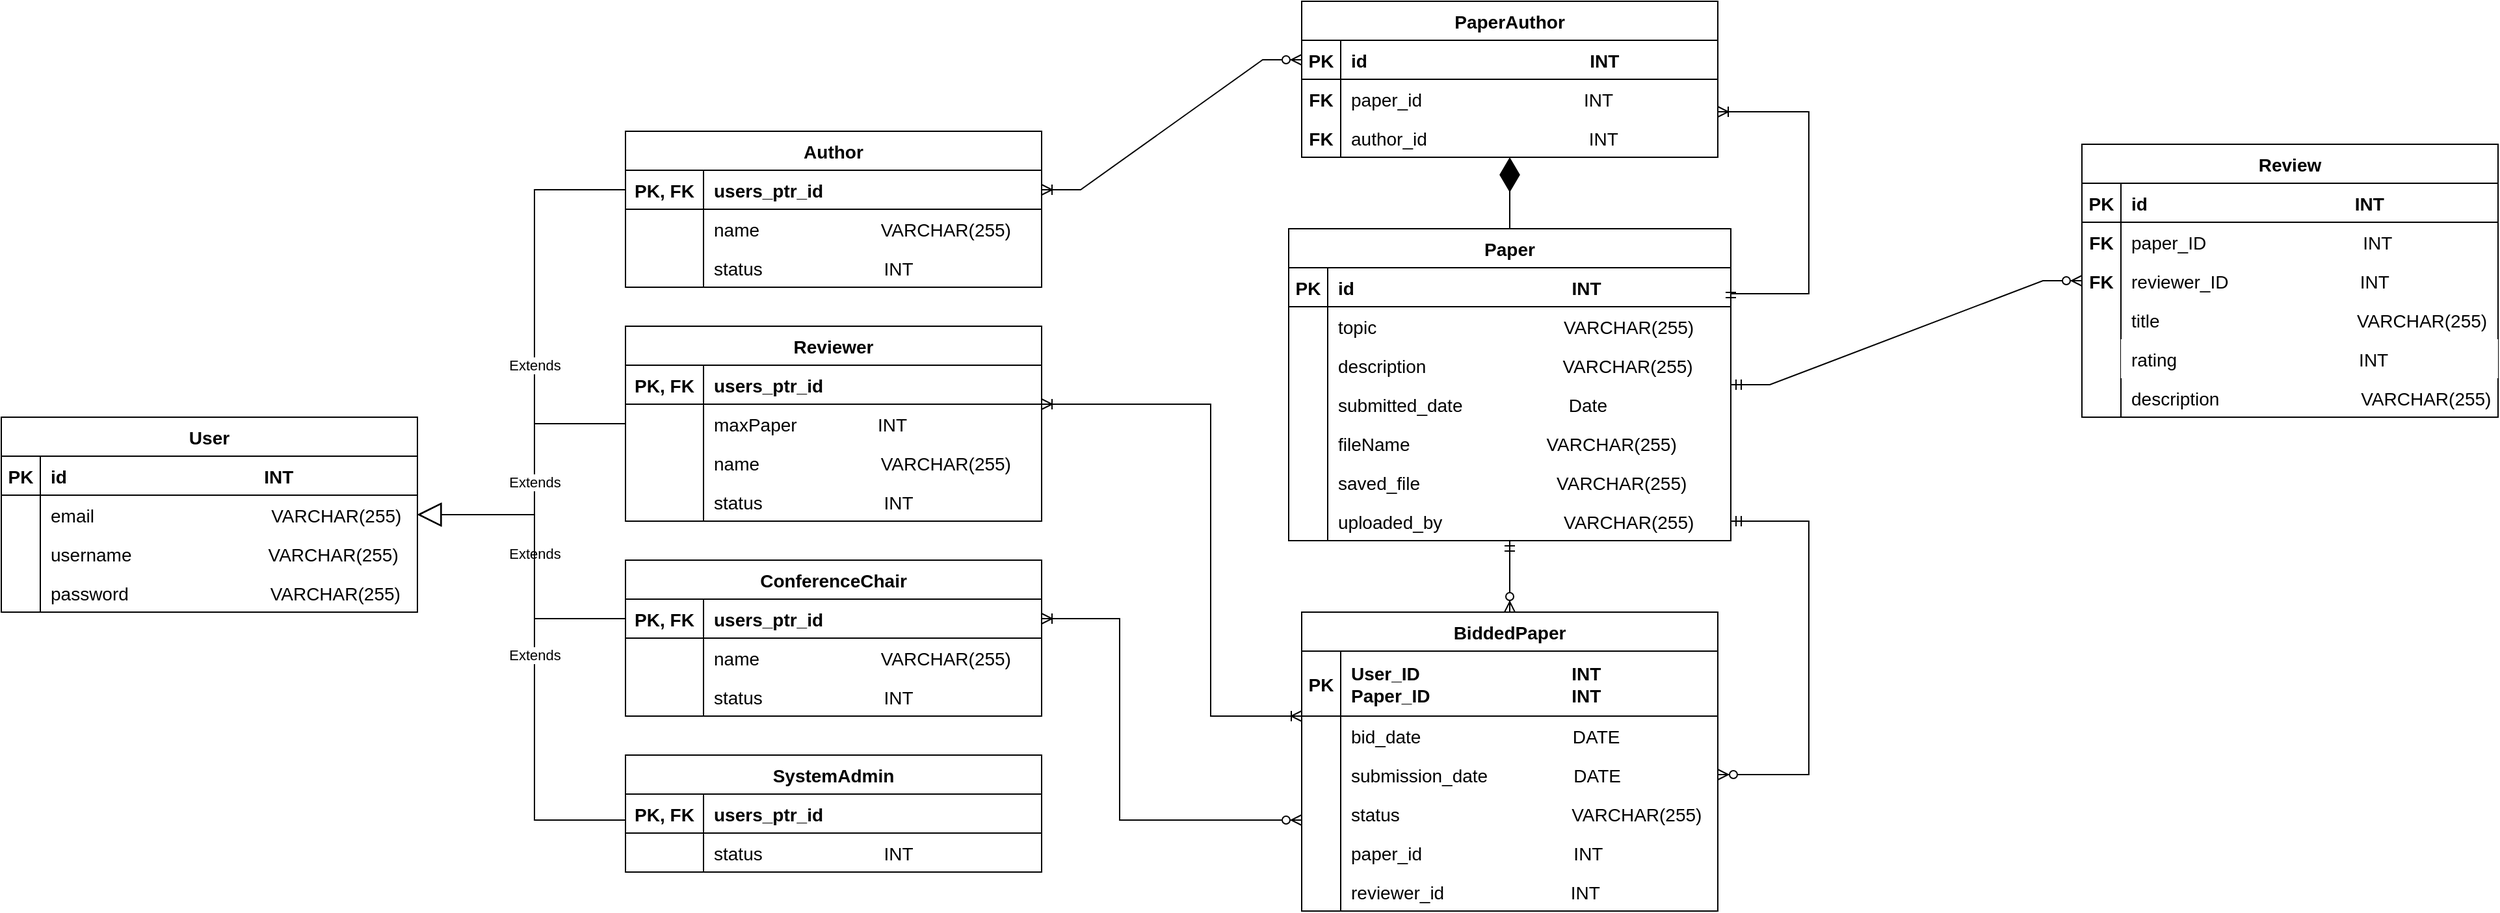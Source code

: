 <mxfile version="20.5.3" type="google"><diagram name="Page-1" id="2ca16b54-16f6-2749-3443-fa8db7711227"><mxGraphModel grid="1" page="1" gridSize="10" guides="1" tooltips="1" connect="1" arrows="1" fold="1" pageScale="1" pageWidth="1100" pageHeight="850" background="none" math="0" shadow="0"><root><mxCell id="0"/><mxCell id="1" parent="0"/><mxCell id="TB8N7OXa0sPp735YY3De-86" value="User" style="shape=table;startSize=30;container=1;collapsible=1;childLayout=tableLayout;fixedRows=1;rowLines=0;fontStyle=1;align=center;resizeLast=1;fontSize=14;" vertex="1" parent="1"><mxGeometry x="30" y="430" width="320" height="150" as="geometry"/></mxCell><mxCell id="TB8N7OXa0sPp735YY3De-87" value="" style="shape=tableRow;horizontal=0;startSize=0;swimlaneHead=0;swimlaneBody=0;fillColor=none;collapsible=0;dropTarget=0;points=[[0,0.5],[1,0.5]];portConstraint=eastwest;top=0;left=0;right=0;bottom=1;fontSize=14;" vertex="1" parent="TB8N7OXa0sPp735YY3De-86"><mxGeometry y="30" width="320" height="30" as="geometry"/></mxCell><mxCell id="TB8N7OXa0sPp735YY3De-88" value="PK" style="shape=partialRectangle;connectable=0;fillColor=none;top=0;left=0;bottom=0;right=0;fontStyle=1;overflow=hidden;fontSize=14;" vertex="1" parent="TB8N7OXa0sPp735YY3De-87"><mxGeometry width="30.0" height="30" as="geometry"><mxRectangle width="30.0" height="30" as="alternateBounds"/></mxGeometry></mxCell><mxCell id="TB8N7OXa0sPp735YY3De-89" value="id                                       INT" style="shape=partialRectangle;connectable=0;fillColor=none;top=0;left=0;bottom=0;right=0;align=left;spacingLeft=6;fontStyle=1;overflow=hidden;fontSize=14;" vertex="1" parent="TB8N7OXa0sPp735YY3De-87"><mxGeometry x="30.0" width="290.0" height="30" as="geometry"><mxRectangle width="290.0" height="30" as="alternateBounds"/></mxGeometry></mxCell><mxCell id="TB8N7OXa0sPp735YY3De-90" value="" style="shape=tableRow;horizontal=0;startSize=0;swimlaneHead=0;swimlaneBody=0;fillColor=none;collapsible=0;dropTarget=0;points=[[0,0.5],[1,0.5]];portConstraint=eastwest;top=0;left=0;right=0;bottom=0;fontSize=14;" vertex="1" parent="TB8N7OXa0sPp735YY3De-86"><mxGeometry y="60" width="320" height="30" as="geometry"/></mxCell><mxCell id="TB8N7OXa0sPp735YY3De-91" value="" style="shape=partialRectangle;connectable=0;fillColor=none;top=0;left=0;bottom=0;right=0;editable=1;overflow=hidden;fontSize=14;" vertex="1" parent="TB8N7OXa0sPp735YY3De-90"><mxGeometry width="30.0" height="30" as="geometry"><mxRectangle width="30.0" height="30" as="alternateBounds"/></mxGeometry></mxCell><mxCell id="TB8N7OXa0sPp735YY3De-92" value="email                                   VARCHAR(255)" style="shape=partialRectangle;connectable=0;fillColor=none;top=0;left=0;bottom=0;right=0;align=left;spacingLeft=6;overflow=hidden;fontSize=14;" vertex="1" parent="TB8N7OXa0sPp735YY3De-90"><mxGeometry x="30.0" width="290.0" height="30" as="geometry"><mxRectangle width="290.0" height="30" as="alternateBounds"/></mxGeometry></mxCell><mxCell id="TB8N7OXa0sPp735YY3De-93" value="" style="shape=tableRow;horizontal=0;startSize=0;swimlaneHead=0;swimlaneBody=0;fillColor=none;collapsible=0;dropTarget=0;points=[[0,0.5],[1,0.5]];portConstraint=eastwest;top=0;left=0;right=0;bottom=0;fontSize=14;" vertex="1" parent="TB8N7OXa0sPp735YY3De-86"><mxGeometry y="90" width="320" height="30" as="geometry"/></mxCell><mxCell id="TB8N7OXa0sPp735YY3De-94" value="" style="shape=partialRectangle;connectable=0;fillColor=none;top=0;left=0;bottom=0;right=0;editable=1;overflow=hidden;fontSize=14;" vertex="1" parent="TB8N7OXa0sPp735YY3De-93"><mxGeometry width="30.0" height="30" as="geometry"><mxRectangle width="30.0" height="30" as="alternateBounds"/></mxGeometry></mxCell><mxCell id="TB8N7OXa0sPp735YY3De-95" value="username                           VARCHAR(255)" style="shape=partialRectangle;connectable=0;fillColor=none;top=0;left=0;bottom=0;right=0;align=left;spacingLeft=6;overflow=hidden;fontSize=14;" vertex="1" parent="TB8N7OXa0sPp735YY3De-93"><mxGeometry x="30.0" width="290.0" height="30" as="geometry"><mxRectangle width="290.0" height="30" as="alternateBounds"/></mxGeometry></mxCell><mxCell id="TB8N7OXa0sPp735YY3De-96" value="" style="shape=tableRow;horizontal=0;startSize=0;swimlaneHead=0;swimlaneBody=0;fillColor=none;collapsible=0;dropTarget=0;points=[[0,0.5],[1,0.5]];portConstraint=eastwest;top=0;left=0;right=0;bottom=0;fontSize=14;" vertex="1" parent="TB8N7OXa0sPp735YY3De-86"><mxGeometry y="120" width="320" height="30" as="geometry"/></mxCell><mxCell id="TB8N7OXa0sPp735YY3De-97" value="" style="shape=partialRectangle;connectable=0;fillColor=none;top=0;left=0;bottom=0;right=0;editable=1;overflow=hidden;fontSize=14;" vertex="1" parent="TB8N7OXa0sPp735YY3De-96"><mxGeometry width="30.0" height="30" as="geometry"><mxRectangle width="30.0" height="30" as="alternateBounds"/></mxGeometry></mxCell><mxCell id="TB8N7OXa0sPp735YY3De-98" value="password                            VARCHAR(255)" style="shape=partialRectangle;connectable=0;fillColor=none;top=0;left=0;bottom=0;right=0;align=left;spacingLeft=6;overflow=hidden;fontSize=14;" vertex="1" parent="TB8N7OXa0sPp735YY3De-96"><mxGeometry x="30.0" width="290.0" height="30" as="geometry"><mxRectangle width="290.0" height="30" as="alternateBounds"/></mxGeometry></mxCell><mxCell id="TB8N7OXa0sPp735YY3De-140" value="Author" style="shape=table;startSize=30;container=1;collapsible=1;childLayout=tableLayout;fixedRows=1;rowLines=0;fontStyle=1;align=center;resizeLast=1;fontSize=14;" vertex="1" parent="1"><mxGeometry x="510" y="210" width="320" height="120" as="geometry"/></mxCell><mxCell id="TB8N7OXa0sPp735YY3De-141" value="" style="shape=tableRow;horizontal=0;startSize=0;swimlaneHead=0;swimlaneBody=0;fillColor=none;collapsible=0;dropTarget=0;points=[[0,0.5],[1,0.5]];portConstraint=eastwest;top=0;left=0;right=0;bottom=1;fontSize=14;" vertex="1" parent="TB8N7OXa0sPp735YY3De-140"><mxGeometry y="30" width="320" height="30" as="geometry"/></mxCell><mxCell id="TB8N7OXa0sPp735YY3De-142" value="PK, FK" style="shape=partialRectangle;connectable=0;fillColor=none;top=0;left=0;bottom=0;right=0;fontStyle=1;overflow=hidden;fontSize=14;" vertex="1" parent="TB8N7OXa0sPp735YY3De-141"><mxGeometry width="60" height="30" as="geometry"><mxRectangle width="60" height="30" as="alternateBounds"/></mxGeometry></mxCell><mxCell id="TB8N7OXa0sPp735YY3De-143" value="users_ptr_id" style="shape=partialRectangle;connectable=0;fillColor=none;top=0;left=0;bottom=0;right=0;align=left;spacingLeft=6;fontStyle=1;overflow=hidden;fontSize=14;" vertex="1" parent="TB8N7OXa0sPp735YY3De-141"><mxGeometry x="60" width="260" height="30" as="geometry"><mxRectangle width="260" height="30" as="alternateBounds"/></mxGeometry></mxCell><mxCell id="ujyVY1ehHrz3ISv1kv85-4" value="" style="shape=tableRow;horizontal=0;startSize=0;swimlaneHead=0;swimlaneBody=0;fillColor=none;collapsible=0;dropTarget=0;points=[[0,0.5],[1,0.5]];portConstraint=eastwest;top=0;left=0;right=0;bottom=0;fontSize=14;" vertex="1" parent="TB8N7OXa0sPp735YY3De-140"><mxGeometry y="60" width="320" height="30" as="geometry"/></mxCell><mxCell id="ujyVY1ehHrz3ISv1kv85-5" value="" style="shape=partialRectangle;connectable=0;fillColor=none;top=0;left=0;bottom=0;right=0;editable=1;overflow=hidden;fontSize=14;" vertex="1" parent="ujyVY1ehHrz3ISv1kv85-4"><mxGeometry width="60" height="30" as="geometry"><mxRectangle width="60" height="30" as="alternateBounds"/></mxGeometry></mxCell><mxCell id="ujyVY1ehHrz3ISv1kv85-6" value="name                        VARCHAR(255)" style="shape=partialRectangle;connectable=0;fillColor=none;top=0;left=0;bottom=0;right=0;align=left;spacingLeft=6;overflow=hidden;fontSize=14;" vertex="1" parent="ujyVY1ehHrz3ISv1kv85-4"><mxGeometry x="60" width="260" height="30" as="geometry"><mxRectangle width="260" height="30" as="alternateBounds"/></mxGeometry></mxCell><mxCell id="GBdY88XN9JJpDjP9IkyX-1" value="" style="shape=tableRow;horizontal=0;startSize=0;swimlaneHead=0;swimlaneBody=0;fillColor=none;collapsible=0;dropTarget=0;points=[[0,0.5],[1,0.5]];portConstraint=eastwest;top=0;left=0;right=0;bottom=0;fontSize=14;" vertex="1" parent="TB8N7OXa0sPp735YY3De-140"><mxGeometry y="90" width="320" height="30" as="geometry"/></mxCell><mxCell id="GBdY88XN9JJpDjP9IkyX-2" value="" style="shape=partialRectangle;connectable=0;fillColor=none;top=0;left=0;bottom=0;right=0;editable=1;overflow=hidden;fontSize=14;" vertex="1" parent="GBdY88XN9JJpDjP9IkyX-1"><mxGeometry width="60" height="30" as="geometry"><mxRectangle width="60" height="30" as="alternateBounds"/></mxGeometry></mxCell><mxCell id="GBdY88XN9JJpDjP9IkyX-3" value="status                        INT" style="shape=partialRectangle;connectable=0;fillColor=none;top=0;left=0;bottom=0;right=0;align=left;spacingLeft=6;overflow=hidden;fontSize=14;" vertex="1" parent="GBdY88XN9JJpDjP9IkyX-1"><mxGeometry x="60" width="260" height="30" as="geometry"><mxRectangle width="260" height="30" as="alternateBounds"/></mxGeometry></mxCell><mxCell id="TB8N7OXa0sPp735YY3De-159" value="Reviewer" style="shape=table;startSize=30;container=1;collapsible=1;childLayout=tableLayout;fixedRows=1;rowLines=0;fontStyle=1;align=center;resizeLast=1;fontSize=14;" vertex="1" parent="1"><mxGeometry x="510" y="360" width="320" height="150" as="geometry"/></mxCell><mxCell id="TB8N7OXa0sPp735YY3De-160" value="" style="shape=tableRow;horizontal=0;startSize=0;swimlaneHead=0;swimlaneBody=0;fillColor=none;collapsible=0;dropTarget=0;points=[[0,0.5],[1,0.5]];portConstraint=eastwest;top=0;left=0;right=0;bottom=1;fontSize=14;" vertex="1" parent="TB8N7OXa0sPp735YY3De-159"><mxGeometry y="30" width="320" height="30" as="geometry"/></mxCell><mxCell id="TB8N7OXa0sPp735YY3De-161" value="PK, FK" style="shape=partialRectangle;connectable=0;fillColor=none;top=0;left=0;bottom=0;right=0;fontStyle=1;overflow=hidden;fontSize=14;" vertex="1" parent="TB8N7OXa0sPp735YY3De-160"><mxGeometry width="60" height="30" as="geometry"><mxRectangle width="60" height="30" as="alternateBounds"/></mxGeometry></mxCell><mxCell id="TB8N7OXa0sPp735YY3De-162" value="users_ptr_id" style="shape=partialRectangle;connectable=0;fillColor=none;top=0;left=0;bottom=0;right=0;align=left;spacingLeft=6;fontStyle=1;overflow=hidden;fontSize=14;" vertex="1" parent="TB8N7OXa0sPp735YY3De-160"><mxGeometry x="60" width="260" height="30" as="geometry"><mxRectangle width="260" height="30" as="alternateBounds"/></mxGeometry></mxCell><mxCell id="TB8N7OXa0sPp735YY3De-163" value="" style="shape=tableRow;horizontal=0;startSize=0;swimlaneHead=0;swimlaneBody=0;fillColor=none;collapsible=0;dropTarget=0;points=[[0,0.5],[1,0.5]];portConstraint=eastwest;top=0;left=0;right=0;bottom=0;fontSize=14;" vertex="1" parent="TB8N7OXa0sPp735YY3De-159"><mxGeometry y="60" width="320" height="30" as="geometry"/></mxCell><mxCell id="TB8N7OXa0sPp735YY3De-164" value="" style="shape=partialRectangle;connectable=0;fillColor=none;top=0;left=0;bottom=0;right=0;editable=1;overflow=hidden;fontSize=14;" vertex="1" parent="TB8N7OXa0sPp735YY3De-163"><mxGeometry width="60" height="30" as="geometry"><mxRectangle width="60" height="30" as="alternateBounds"/></mxGeometry></mxCell><mxCell id="TB8N7OXa0sPp735YY3De-165" value="maxPaper                INT" style="shape=partialRectangle;connectable=0;fillColor=none;top=0;left=0;bottom=0;right=0;align=left;spacingLeft=6;overflow=hidden;fontSize=14;" vertex="1" parent="TB8N7OXa0sPp735YY3De-163"><mxGeometry x="60" width="260" height="30" as="geometry"><mxRectangle width="260" height="30" as="alternateBounds"/></mxGeometry></mxCell><mxCell id="ujyVY1ehHrz3ISv1kv85-10" value="" style="shape=tableRow;horizontal=0;startSize=0;swimlaneHead=0;swimlaneBody=0;fillColor=none;collapsible=0;dropTarget=0;points=[[0,0.5],[1,0.5]];portConstraint=eastwest;top=0;left=0;right=0;bottom=0;fontSize=14;" vertex="1" parent="TB8N7OXa0sPp735YY3De-159"><mxGeometry y="90" width="320" height="30" as="geometry"/></mxCell><mxCell id="ujyVY1ehHrz3ISv1kv85-11" value="" style="shape=partialRectangle;connectable=0;fillColor=none;top=0;left=0;bottom=0;right=0;editable=1;overflow=hidden;fontSize=14;" vertex="1" parent="ujyVY1ehHrz3ISv1kv85-10"><mxGeometry width="60" height="30" as="geometry"><mxRectangle width="60" height="30" as="alternateBounds"/></mxGeometry></mxCell><mxCell id="ujyVY1ehHrz3ISv1kv85-12" value="name                        VARCHAR(255)" style="shape=partialRectangle;connectable=0;fillColor=none;top=0;left=0;bottom=0;right=0;align=left;spacingLeft=6;overflow=hidden;fontSize=14;" vertex="1" parent="ujyVY1ehHrz3ISv1kv85-10"><mxGeometry x="60" width="260" height="30" as="geometry"><mxRectangle width="260" height="30" as="alternateBounds"/></mxGeometry></mxCell><mxCell id="GBdY88XN9JJpDjP9IkyX-9" value="" style="shape=tableRow;horizontal=0;startSize=0;swimlaneHead=0;swimlaneBody=0;fillColor=none;collapsible=0;dropTarget=0;points=[[0,0.5],[1,0.5]];portConstraint=eastwest;top=0;left=0;right=0;bottom=0;fontSize=14;" vertex="1" parent="TB8N7OXa0sPp735YY3De-159"><mxGeometry y="120" width="320" height="30" as="geometry"/></mxCell><mxCell id="GBdY88XN9JJpDjP9IkyX-10" value="" style="shape=partialRectangle;connectable=0;fillColor=none;top=0;left=0;bottom=0;right=0;editable=1;overflow=hidden;fontSize=14;" vertex="1" parent="GBdY88XN9JJpDjP9IkyX-9"><mxGeometry width="60" height="30" as="geometry"><mxRectangle width="60" height="30" as="alternateBounds"/></mxGeometry></mxCell><mxCell id="GBdY88XN9JJpDjP9IkyX-11" value="status                        INT" style="shape=partialRectangle;connectable=0;fillColor=none;top=0;left=0;bottom=0;right=0;align=left;spacingLeft=6;overflow=hidden;fontSize=14;" vertex="1" parent="GBdY88XN9JJpDjP9IkyX-9"><mxGeometry x="60" width="260" height="30" as="geometry"><mxRectangle width="260" height="30" as="alternateBounds"/></mxGeometry></mxCell><mxCell id="TB8N7OXa0sPp735YY3De-172" value="ConferenceChair" style="shape=table;startSize=30;container=1;collapsible=1;childLayout=tableLayout;fixedRows=1;rowLines=0;fontStyle=1;align=center;resizeLast=1;fontSize=14;" vertex="1" parent="1"><mxGeometry x="510" y="540" width="320" height="120" as="geometry"/></mxCell><mxCell id="TB8N7OXa0sPp735YY3De-173" value="" style="shape=tableRow;horizontal=0;startSize=0;swimlaneHead=0;swimlaneBody=0;fillColor=none;collapsible=0;dropTarget=0;points=[[0,0.5],[1,0.5]];portConstraint=eastwest;top=0;left=0;right=0;bottom=1;fontSize=14;" vertex="1" parent="TB8N7OXa0sPp735YY3De-172"><mxGeometry y="30" width="320" height="30" as="geometry"/></mxCell><mxCell id="TB8N7OXa0sPp735YY3De-174" value="PK, FK" style="shape=partialRectangle;connectable=0;fillColor=none;top=0;left=0;bottom=0;right=0;fontStyle=1;overflow=hidden;fontSize=14;" vertex="1" parent="TB8N7OXa0sPp735YY3De-173"><mxGeometry width="60" height="30" as="geometry"><mxRectangle width="60" height="30" as="alternateBounds"/></mxGeometry></mxCell><mxCell id="TB8N7OXa0sPp735YY3De-175" value="users_ptr_id" style="shape=partialRectangle;connectable=0;fillColor=none;top=0;left=0;bottom=0;right=0;align=left;spacingLeft=6;fontStyle=1;overflow=hidden;fontSize=14;" vertex="1" parent="TB8N7OXa0sPp735YY3De-173"><mxGeometry x="60" width="260" height="30" as="geometry"><mxRectangle width="260" height="30" as="alternateBounds"/></mxGeometry></mxCell><mxCell id="TB8N7OXa0sPp735YY3De-176" value="" style="shape=tableRow;horizontal=0;startSize=0;swimlaneHead=0;swimlaneBody=0;fillColor=none;collapsible=0;dropTarget=0;points=[[0,0.5],[1,0.5]];portConstraint=eastwest;top=0;left=0;right=0;bottom=0;fontSize=14;" vertex="1" parent="TB8N7OXa0sPp735YY3De-172"><mxGeometry y="60" width="320" height="30" as="geometry"/></mxCell><mxCell id="TB8N7OXa0sPp735YY3De-177" value="" style="shape=partialRectangle;connectable=0;fillColor=none;top=0;left=0;bottom=0;right=0;editable=1;overflow=hidden;fontSize=14;" vertex="1" parent="TB8N7OXa0sPp735YY3De-176"><mxGeometry width="60" height="30" as="geometry"><mxRectangle width="60" height="30" as="alternateBounds"/></mxGeometry></mxCell><mxCell id="TB8N7OXa0sPp735YY3De-178" value="name                        VARCHAR(255)" style="shape=partialRectangle;connectable=0;fillColor=none;top=0;left=0;bottom=0;right=0;align=left;spacingLeft=6;overflow=hidden;fontSize=14;" vertex="1" parent="TB8N7OXa0sPp735YY3De-176"><mxGeometry x="60" width="260" height="30" as="geometry"><mxRectangle width="260" height="30" as="alternateBounds"/></mxGeometry></mxCell><mxCell id="GBdY88XN9JJpDjP9IkyX-6" value="" style="shape=tableRow;horizontal=0;startSize=0;swimlaneHead=0;swimlaneBody=0;fillColor=none;collapsible=0;dropTarget=0;points=[[0,0.5],[1,0.5]];portConstraint=eastwest;top=0;left=0;right=0;bottom=0;fontSize=14;" vertex="1" parent="TB8N7OXa0sPp735YY3De-172"><mxGeometry y="90" width="320" height="30" as="geometry"/></mxCell><mxCell id="GBdY88XN9JJpDjP9IkyX-7" value="" style="shape=partialRectangle;connectable=0;fillColor=none;top=0;left=0;bottom=0;right=0;editable=1;overflow=hidden;fontSize=14;" vertex="1" parent="GBdY88XN9JJpDjP9IkyX-6"><mxGeometry width="60" height="30" as="geometry"><mxRectangle width="60" height="30" as="alternateBounds"/></mxGeometry></mxCell><mxCell id="GBdY88XN9JJpDjP9IkyX-8" value="status                        INT" style="shape=partialRectangle;connectable=0;fillColor=none;top=0;left=0;bottom=0;right=0;align=left;spacingLeft=6;overflow=hidden;fontSize=14;" vertex="1" parent="GBdY88XN9JJpDjP9IkyX-6"><mxGeometry x="60" width="260" height="30" as="geometry"><mxRectangle width="260" height="30" as="alternateBounds"/></mxGeometry></mxCell><mxCell id="TB8N7OXa0sPp735YY3De-179" value="SystemAdmin" style="shape=table;startSize=30;container=1;collapsible=1;childLayout=tableLayout;fixedRows=1;rowLines=0;fontStyle=1;align=center;resizeLast=1;fontSize=14;" vertex="1" parent="1"><mxGeometry x="510" y="690" width="320" height="90" as="geometry"/></mxCell><mxCell id="TB8N7OXa0sPp735YY3De-180" value="" style="shape=tableRow;horizontal=0;startSize=0;swimlaneHead=0;swimlaneBody=0;fillColor=none;collapsible=0;dropTarget=0;points=[[0,0.5],[1,0.5]];portConstraint=eastwest;top=0;left=0;right=0;bottom=1;fontSize=14;" vertex="1" parent="TB8N7OXa0sPp735YY3De-179"><mxGeometry y="30" width="320" height="30" as="geometry"/></mxCell><mxCell id="TB8N7OXa0sPp735YY3De-181" value="PK, FK" style="shape=partialRectangle;connectable=0;fillColor=none;top=0;left=0;bottom=0;right=0;fontStyle=1;overflow=hidden;fontSize=14;" vertex="1" parent="TB8N7OXa0sPp735YY3De-180"><mxGeometry width="60" height="30" as="geometry"><mxRectangle width="60" height="30" as="alternateBounds"/></mxGeometry></mxCell><mxCell id="TB8N7OXa0sPp735YY3De-182" value="users_ptr_id" style="shape=partialRectangle;connectable=0;fillColor=none;top=0;left=0;bottom=0;right=0;align=left;spacingLeft=6;fontStyle=1;overflow=hidden;fontSize=14;" vertex="1" parent="TB8N7OXa0sPp735YY3De-180"><mxGeometry x="60" width="260" height="30" as="geometry"><mxRectangle width="260" height="30" as="alternateBounds"/></mxGeometry></mxCell><mxCell id="TB8N7OXa0sPp735YY3De-183" value="" style="shape=tableRow;horizontal=0;startSize=0;swimlaneHead=0;swimlaneBody=0;fillColor=none;collapsible=0;dropTarget=0;points=[[0,0.5],[1,0.5]];portConstraint=eastwest;top=0;left=0;right=0;bottom=0;fontSize=14;" vertex="1" parent="TB8N7OXa0sPp735YY3De-179"><mxGeometry y="60" width="320" height="30" as="geometry"/></mxCell><mxCell id="TB8N7OXa0sPp735YY3De-184" value="" style="shape=partialRectangle;connectable=0;fillColor=none;top=0;left=0;bottom=0;right=0;editable=1;overflow=hidden;fontSize=14;" vertex="1" parent="TB8N7OXa0sPp735YY3De-183"><mxGeometry width="60" height="30" as="geometry"><mxRectangle width="60" height="30" as="alternateBounds"/></mxGeometry></mxCell><mxCell id="TB8N7OXa0sPp735YY3De-185" value="status                        INT" style="shape=partialRectangle;connectable=0;fillColor=none;top=0;left=0;bottom=0;right=0;align=left;spacingLeft=6;overflow=hidden;fontSize=14;" vertex="1" parent="TB8N7OXa0sPp735YY3De-183"><mxGeometry x="60" width="260" height="30" as="geometry"><mxRectangle width="260" height="30" as="alternateBounds"/></mxGeometry></mxCell><mxCell id="TB8N7OXa0sPp735YY3De-186" value="Paper" style="shape=table;startSize=30;container=1;collapsible=1;childLayout=tableLayout;fixedRows=1;rowLines=0;fontStyle=1;align=center;resizeLast=1;fontSize=14;" vertex="1" parent="1"><mxGeometry x="1020" y="285" width="340" height="240" as="geometry"/></mxCell><mxCell id="TB8N7OXa0sPp735YY3De-187" value="" style="shape=tableRow;horizontal=0;startSize=0;swimlaneHead=0;swimlaneBody=0;fillColor=none;collapsible=0;dropTarget=0;points=[[0,0.5],[1,0.5]];portConstraint=eastwest;top=0;left=0;right=0;bottom=1;fontSize=14;" vertex="1" parent="TB8N7OXa0sPp735YY3De-186"><mxGeometry y="30" width="340" height="30" as="geometry"/></mxCell><mxCell id="TB8N7OXa0sPp735YY3De-188" value="PK" style="shape=partialRectangle;connectable=0;fillColor=none;top=0;left=0;bottom=0;right=0;fontStyle=1;overflow=hidden;fontSize=14;" vertex="1" parent="TB8N7OXa0sPp735YY3De-187"><mxGeometry width="30.0" height="30" as="geometry"><mxRectangle width="30.0" height="30" as="alternateBounds"/></mxGeometry></mxCell><mxCell id="TB8N7OXa0sPp735YY3De-189" value="id                                           INT" style="shape=partialRectangle;connectable=0;fillColor=none;top=0;left=0;bottom=0;right=0;align=left;spacingLeft=6;fontStyle=1;overflow=hidden;fontSize=14;" vertex="1" parent="TB8N7OXa0sPp735YY3De-187"><mxGeometry x="30.0" width="310.0" height="30" as="geometry"><mxRectangle width="310.0" height="30" as="alternateBounds"/></mxGeometry></mxCell><mxCell id="TB8N7OXa0sPp735YY3De-190" value="" style="shape=tableRow;horizontal=0;startSize=0;swimlaneHead=0;swimlaneBody=0;fillColor=none;collapsible=0;dropTarget=0;points=[[0,0.5],[1,0.5]];portConstraint=eastwest;top=0;left=0;right=0;bottom=0;fontSize=14;" vertex="1" parent="TB8N7OXa0sPp735YY3De-186"><mxGeometry y="60" width="340" height="30" as="geometry"/></mxCell><mxCell id="TB8N7OXa0sPp735YY3De-191" value="" style="shape=partialRectangle;connectable=0;fillColor=none;top=0;left=0;bottom=0;right=0;editable=1;overflow=hidden;fontSize=14;" vertex="1" parent="TB8N7OXa0sPp735YY3De-190"><mxGeometry width="30.0" height="30" as="geometry"><mxRectangle width="30.0" height="30" as="alternateBounds"/></mxGeometry></mxCell><mxCell id="TB8N7OXa0sPp735YY3De-192" value="topic                                     VARCHAR(255)" style="shape=partialRectangle;connectable=0;fillColor=none;top=0;left=0;bottom=0;right=0;align=left;spacingLeft=6;overflow=hidden;fontSize=14;" vertex="1" parent="TB8N7OXa0sPp735YY3De-190"><mxGeometry x="30.0" width="310.0" height="30" as="geometry"><mxRectangle width="310.0" height="30" as="alternateBounds"/></mxGeometry></mxCell><mxCell id="GBdY88XN9JJpDjP9IkyX-24" value="" style="shape=tableRow;horizontal=0;startSize=0;swimlaneHead=0;swimlaneBody=0;fillColor=none;collapsible=0;dropTarget=0;points=[[0,0.5],[1,0.5]];portConstraint=eastwest;top=0;left=0;right=0;bottom=0;fontSize=14;" vertex="1" parent="TB8N7OXa0sPp735YY3De-186"><mxGeometry y="90" width="340" height="30" as="geometry"/></mxCell><mxCell id="GBdY88XN9JJpDjP9IkyX-25" value="" style="shape=partialRectangle;connectable=0;fillColor=none;top=0;left=0;bottom=0;right=0;editable=1;overflow=hidden;fontSize=14;" vertex="1" parent="GBdY88XN9JJpDjP9IkyX-24"><mxGeometry width="30.0" height="30" as="geometry"><mxRectangle width="30.0" height="30" as="alternateBounds"/></mxGeometry></mxCell><mxCell id="GBdY88XN9JJpDjP9IkyX-26" value="description                           VARCHAR(255)" style="shape=partialRectangle;connectable=0;fillColor=none;top=0;left=0;bottom=0;right=0;align=left;spacingLeft=6;overflow=hidden;fontSize=14;" vertex="1" parent="GBdY88XN9JJpDjP9IkyX-24"><mxGeometry x="30.0" width="310.0" height="30" as="geometry"><mxRectangle width="310.0" height="30" as="alternateBounds"/></mxGeometry></mxCell><mxCell id="TB8N7OXa0sPp735YY3De-193" value="" style="shape=tableRow;horizontal=0;startSize=0;swimlaneHead=0;swimlaneBody=0;fillColor=none;collapsible=0;dropTarget=0;points=[[0,0.5],[1,0.5]];portConstraint=eastwest;top=0;left=0;right=0;bottom=0;fontSize=14;" vertex="1" parent="TB8N7OXa0sPp735YY3De-186"><mxGeometry y="120" width="340" height="30" as="geometry"/></mxCell><mxCell id="TB8N7OXa0sPp735YY3De-194" value="" style="shape=partialRectangle;connectable=0;fillColor=none;top=0;left=0;bottom=0;right=0;editable=1;overflow=hidden;fontSize=14;" vertex="1" parent="TB8N7OXa0sPp735YY3De-193"><mxGeometry width="30.0" height="30" as="geometry"><mxRectangle width="30.0" height="30" as="alternateBounds"/></mxGeometry></mxCell><mxCell id="TB8N7OXa0sPp735YY3De-195" value="submitted_date                     Date" style="shape=partialRectangle;connectable=0;fillColor=none;top=0;left=0;bottom=0;right=0;align=left;spacingLeft=6;overflow=hidden;fontSize=14;" vertex="1" parent="TB8N7OXa0sPp735YY3De-193"><mxGeometry x="30.0" width="310.0" height="30" as="geometry"><mxRectangle width="310.0" height="30" as="alternateBounds"/></mxGeometry></mxCell><mxCell id="TB8N7OXa0sPp735YY3De-196" value="" style="shape=tableRow;horizontal=0;startSize=0;swimlaneHead=0;swimlaneBody=0;fillColor=none;collapsible=0;dropTarget=0;points=[[0,0.5],[1,0.5]];portConstraint=eastwest;top=0;left=0;right=0;bottom=0;fontSize=14;" vertex="1" parent="TB8N7OXa0sPp735YY3De-186"><mxGeometry y="150" width="340" height="30" as="geometry"/></mxCell><mxCell id="TB8N7OXa0sPp735YY3De-197" value="" style="shape=partialRectangle;connectable=0;fillColor=none;top=0;left=0;bottom=0;right=0;editable=1;overflow=hidden;fontSize=14;" vertex="1" parent="TB8N7OXa0sPp735YY3De-196"><mxGeometry width="30.0" height="30" as="geometry"><mxRectangle width="30.0" height="30" as="alternateBounds"/></mxGeometry></mxCell><mxCell id="TB8N7OXa0sPp735YY3De-198" value="fileName                           VARCHAR(255)" style="shape=partialRectangle;connectable=0;fillColor=none;top=0;left=0;bottom=0;right=0;align=left;spacingLeft=6;overflow=hidden;fontSize=14;" vertex="1" parent="TB8N7OXa0sPp735YY3De-196"><mxGeometry x="30.0" width="310.0" height="30" as="geometry"><mxRectangle width="310.0" height="30" as="alternateBounds"/></mxGeometry></mxCell><mxCell id="TB8N7OXa0sPp735YY3De-199" value="" style="shape=tableRow;horizontal=0;startSize=0;swimlaneHead=0;swimlaneBody=0;fillColor=none;collapsible=0;dropTarget=0;points=[[0,0.5],[1,0.5]];portConstraint=eastwest;top=0;left=0;right=0;bottom=0;fontSize=14;" vertex="1" parent="TB8N7OXa0sPp735YY3De-186"><mxGeometry y="180" width="340" height="30" as="geometry"/></mxCell><mxCell id="TB8N7OXa0sPp735YY3De-200" value="" style="shape=partialRectangle;connectable=0;fillColor=none;top=0;left=0;bottom=0;right=0;editable=1;overflow=hidden;fontSize=14;" vertex="1" parent="TB8N7OXa0sPp735YY3De-199"><mxGeometry width="30.0" height="30" as="geometry"><mxRectangle width="30.0" height="30" as="alternateBounds"/></mxGeometry></mxCell><mxCell id="TB8N7OXa0sPp735YY3De-201" value="saved_file                           VARCHAR(255)" style="shape=partialRectangle;connectable=0;fillColor=none;top=0;left=0;bottom=0;right=0;align=left;spacingLeft=6;overflow=hidden;fontSize=14;" vertex="1" parent="TB8N7OXa0sPp735YY3De-199"><mxGeometry x="30.0" width="310.0" height="30" as="geometry"><mxRectangle width="310.0" height="30" as="alternateBounds"/></mxGeometry></mxCell><mxCell id="GBdY88XN9JJpDjP9IkyX-18" value="" style="shape=tableRow;horizontal=0;startSize=0;swimlaneHead=0;swimlaneBody=0;fillColor=none;collapsible=0;dropTarget=0;points=[[0,0.5],[1,0.5]];portConstraint=eastwest;top=0;left=0;right=0;bottom=0;fontSize=14;" vertex="1" parent="TB8N7OXa0sPp735YY3De-186"><mxGeometry y="210" width="340" height="30" as="geometry"/></mxCell><mxCell id="GBdY88XN9JJpDjP9IkyX-19" value="" style="shape=partialRectangle;connectable=0;fillColor=none;top=0;left=0;bottom=0;right=0;editable=1;overflow=hidden;fontSize=14;" vertex="1" parent="GBdY88XN9JJpDjP9IkyX-18"><mxGeometry width="30.0" height="30" as="geometry"><mxRectangle width="30.0" height="30" as="alternateBounds"/></mxGeometry></mxCell><mxCell id="GBdY88XN9JJpDjP9IkyX-20" value="uploaded_by                        VARCHAR(255)" style="shape=partialRectangle;connectable=0;fillColor=none;top=0;left=0;bottom=0;right=0;align=left;spacingLeft=6;overflow=hidden;fontSize=14;" vertex="1" parent="GBdY88XN9JJpDjP9IkyX-18"><mxGeometry x="30.0" width="310.0" height="30" as="geometry"><mxRectangle width="310.0" height="30" as="alternateBounds"/></mxGeometry></mxCell><mxCell id="TB8N7OXa0sPp735YY3De-205" value="BiddedPaper" style="shape=table;startSize=30;container=1;collapsible=1;childLayout=tableLayout;fixedRows=1;rowLines=0;fontStyle=1;align=center;resizeLast=1;fontSize=14;" vertex="1" parent="1"><mxGeometry x="1030" y="580" width="320" height="230" as="geometry"/></mxCell><mxCell id="TB8N7OXa0sPp735YY3De-206" value="" style="shape=tableRow;horizontal=0;startSize=0;swimlaneHead=0;swimlaneBody=0;fillColor=none;collapsible=0;dropTarget=0;points=[[0,0.5],[1,0.5]];portConstraint=eastwest;top=0;left=0;right=0;bottom=1;fontSize=14;" vertex="1" parent="TB8N7OXa0sPp735YY3De-205"><mxGeometry y="30" width="320" height="50" as="geometry"/></mxCell><mxCell id="TB8N7OXa0sPp735YY3De-207" value="PK" style="shape=partialRectangle;connectable=0;fillColor=none;top=0;left=0;bottom=0;right=0;fontStyle=1;overflow=hidden;fontSize=14;" vertex="1" parent="TB8N7OXa0sPp735YY3De-206"><mxGeometry width="30.0" height="50" as="geometry"><mxRectangle width="30.0" height="50" as="alternateBounds"/></mxGeometry></mxCell><mxCell id="TB8N7OXa0sPp735YY3De-208" value="User_ID                              INT&#10;Paper_ID                            INT" style="shape=partialRectangle;connectable=0;fillColor=none;top=0;left=0;bottom=0;right=0;align=left;spacingLeft=6;fontStyle=1;overflow=hidden;fontSize=14;" vertex="1" parent="TB8N7OXa0sPp735YY3De-206"><mxGeometry x="30.0" width="290.0" height="50" as="geometry"><mxRectangle width="290.0" height="50" as="alternateBounds"/></mxGeometry></mxCell><mxCell id="TB8N7OXa0sPp735YY3De-209" value="" style="shape=tableRow;horizontal=0;startSize=0;swimlaneHead=0;swimlaneBody=0;fillColor=none;collapsible=0;dropTarget=0;points=[[0,0.5],[1,0.5]];portConstraint=eastwest;top=0;left=0;right=0;bottom=0;fontSize=14;" vertex="1" parent="TB8N7OXa0sPp735YY3De-205"><mxGeometry y="80" width="320" height="30" as="geometry"/></mxCell><mxCell id="TB8N7OXa0sPp735YY3De-210" value="" style="shape=partialRectangle;connectable=0;fillColor=none;top=0;left=0;bottom=0;right=0;editable=1;overflow=hidden;fontSize=14;" vertex="1" parent="TB8N7OXa0sPp735YY3De-209"><mxGeometry width="30.0" height="30" as="geometry"><mxRectangle width="30.0" height="30" as="alternateBounds"/></mxGeometry></mxCell><mxCell id="TB8N7OXa0sPp735YY3De-211" value="bid_date                              DATE" style="shape=partialRectangle;connectable=0;fillColor=none;top=0;left=0;bottom=0;right=0;align=left;spacingLeft=6;overflow=hidden;fontSize=14;" vertex="1" parent="TB8N7OXa0sPp735YY3De-209"><mxGeometry x="30.0" width="290.0" height="30" as="geometry"><mxRectangle width="290.0" height="30" as="alternateBounds"/></mxGeometry></mxCell><mxCell id="TB8N7OXa0sPp735YY3De-212" value="" style="shape=tableRow;horizontal=0;startSize=0;swimlaneHead=0;swimlaneBody=0;fillColor=none;collapsible=0;dropTarget=0;points=[[0,0.5],[1,0.5]];portConstraint=eastwest;top=0;left=0;right=0;bottom=0;fontSize=14;" vertex="1" parent="TB8N7OXa0sPp735YY3De-205"><mxGeometry y="110" width="320" height="30" as="geometry"/></mxCell><mxCell id="TB8N7OXa0sPp735YY3De-213" value="" style="shape=partialRectangle;connectable=0;fillColor=none;top=0;left=0;bottom=0;right=0;editable=1;overflow=hidden;fontSize=14;" vertex="1" parent="TB8N7OXa0sPp735YY3De-212"><mxGeometry width="30.0" height="30" as="geometry"><mxRectangle width="30.0" height="30" as="alternateBounds"/></mxGeometry></mxCell><mxCell id="TB8N7OXa0sPp735YY3De-214" value="submission_date                 DATE" style="shape=partialRectangle;connectable=0;fillColor=none;top=0;left=0;bottom=0;right=0;align=left;spacingLeft=6;overflow=hidden;fontSize=14;" vertex="1" parent="TB8N7OXa0sPp735YY3De-212"><mxGeometry x="30.0" width="290.0" height="30" as="geometry"><mxRectangle width="290.0" height="30" as="alternateBounds"/></mxGeometry></mxCell><mxCell id="TB8N7OXa0sPp735YY3De-215" value="" style="shape=tableRow;horizontal=0;startSize=0;swimlaneHead=0;swimlaneBody=0;fillColor=none;collapsible=0;dropTarget=0;points=[[0,0.5],[1,0.5]];portConstraint=eastwest;top=0;left=0;right=0;bottom=0;fontSize=14;" vertex="1" parent="TB8N7OXa0sPp735YY3De-205"><mxGeometry y="140" width="320" height="30" as="geometry"/></mxCell><mxCell id="TB8N7OXa0sPp735YY3De-216" value="" style="shape=partialRectangle;connectable=0;fillColor=none;top=0;left=0;bottom=0;right=0;editable=1;overflow=hidden;fontSize=14;" vertex="1" parent="TB8N7OXa0sPp735YY3De-215"><mxGeometry width="30.0" height="30" as="geometry"><mxRectangle width="30.0" height="30" as="alternateBounds"/></mxGeometry></mxCell><mxCell id="TB8N7OXa0sPp735YY3De-217" value="status                                  VARCHAR(255)" style="shape=partialRectangle;connectable=0;fillColor=none;top=0;left=0;bottom=0;right=0;align=left;spacingLeft=6;overflow=hidden;fontSize=14;" vertex="1" parent="TB8N7OXa0sPp735YY3De-215"><mxGeometry x="30.0" width="290.0" height="30" as="geometry"><mxRectangle width="290.0" height="30" as="alternateBounds"/></mxGeometry></mxCell><mxCell id="GBdY88XN9JJpDjP9IkyX-30" value="" style="shape=tableRow;horizontal=0;startSize=0;swimlaneHead=0;swimlaneBody=0;fillColor=none;collapsible=0;dropTarget=0;points=[[0,0.5],[1,0.5]];portConstraint=eastwest;top=0;left=0;right=0;bottom=0;fontSize=14;" vertex="1" parent="TB8N7OXa0sPp735YY3De-205"><mxGeometry y="170" width="320" height="30" as="geometry"/></mxCell><mxCell id="GBdY88XN9JJpDjP9IkyX-31" value="" style="shape=partialRectangle;connectable=0;fillColor=none;top=0;left=0;bottom=0;right=0;editable=1;overflow=hidden;fontSize=14;" vertex="1" parent="GBdY88XN9JJpDjP9IkyX-30"><mxGeometry width="30.0" height="30" as="geometry"><mxRectangle width="30.0" height="30" as="alternateBounds"/></mxGeometry></mxCell><mxCell id="GBdY88XN9JJpDjP9IkyX-32" value="paper_id                              INT" style="shape=partialRectangle;connectable=0;fillColor=none;top=0;left=0;bottom=0;right=0;align=left;spacingLeft=6;overflow=hidden;fontSize=14;" vertex="1" parent="GBdY88XN9JJpDjP9IkyX-30"><mxGeometry x="30.0" width="290.0" height="30" as="geometry"><mxRectangle width="290.0" height="30" as="alternateBounds"/></mxGeometry></mxCell><mxCell id="GBdY88XN9JJpDjP9IkyX-33" value="" style="shape=tableRow;horizontal=0;startSize=0;swimlaneHead=0;swimlaneBody=0;fillColor=none;collapsible=0;dropTarget=0;points=[[0,0.5],[1,0.5]];portConstraint=eastwest;top=0;left=0;right=0;bottom=0;fontSize=14;" vertex="1" parent="TB8N7OXa0sPp735YY3De-205"><mxGeometry y="200" width="320" height="30" as="geometry"/></mxCell><mxCell id="GBdY88XN9JJpDjP9IkyX-34" value="" style="shape=partialRectangle;connectable=0;fillColor=none;top=0;left=0;bottom=0;right=0;editable=1;overflow=hidden;fontSize=14;" vertex="1" parent="GBdY88XN9JJpDjP9IkyX-33"><mxGeometry width="30.0" height="30" as="geometry"><mxRectangle width="30.0" height="30" as="alternateBounds"/></mxGeometry></mxCell><mxCell id="GBdY88XN9JJpDjP9IkyX-35" value="reviewer_id                         INT" style="shape=partialRectangle;connectable=0;fillColor=none;top=0;left=0;bottom=0;right=0;align=left;spacingLeft=6;overflow=hidden;fontSize=14;" vertex="1" parent="GBdY88XN9JJpDjP9IkyX-33"><mxGeometry x="30.0" width="290.0" height="30" as="geometry"><mxRectangle width="290.0" height="30" as="alternateBounds"/></mxGeometry></mxCell><mxCell id="TB8N7OXa0sPp735YY3De-227" value="PaperAuthor" style="shape=table;startSize=30;container=1;collapsible=1;childLayout=tableLayout;fixedRows=1;rowLines=0;fontStyle=1;align=center;resizeLast=1;fontSize=14;" vertex="1" parent="1"><mxGeometry x="1030" y="110" width="320" height="120" as="geometry"/></mxCell><mxCell id="TB8N7OXa0sPp735YY3De-228" value="" style="shape=tableRow;horizontal=0;startSize=0;swimlaneHead=0;swimlaneBody=0;fillColor=none;collapsible=0;dropTarget=0;points=[[0,0.5],[1,0.5]];portConstraint=eastwest;top=0;left=0;right=0;bottom=1;fontSize=14;" vertex="1" parent="TB8N7OXa0sPp735YY3De-227"><mxGeometry y="30" width="320" height="30" as="geometry"/></mxCell><mxCell id="TB8N7OXa0sPp735YY3De-229" value="PK" style="shape=partialRectangle;connectable=0;fillColor=none;top=0;left=0;bottom=0;right=0;fontStyle=1;overflow=hidden;fontSize=14;" vertex="1" parent="TB8N7OXa0sPp735YY3De-228"><mxGeometry width="30.0" height="30" as="geometry"><mxRectangle width="30.0" height="30" as="alternateBounds"/></mxGeometry></mxCell><mxCell id="TB8N7OXa0sPp735YY3De-230" value="id                                            INT" style="shape=partialRectangle;connectable=0;fillColor=none;top=0;left=0;bottom=0;right=0;align=left;spacingLeft=6;fontStyle=1;overflow=hidden;fontSize=14;" vertex="1" parent="TB8N7OXa0sPp735YY3De-228"><mxGeometry x="30.0" width="290.0" height="30" as="geometry"><mxRectangle width="290.0" height="30" as="alternateBounds"/></mxGeometry></mxCell><mxCell id="TB8N7OXa0sPp735YY3De-237" value="" style="shape=tableRow;horizontal=0;startSize=0;swimlaneHead=0;swimlaneBody=0;fillColor=none;collapsible=0;dropTarget=0;points=[[0,0.5],[1,0.5]];portConstraint=eastwest;top=0;left=0;right=0;bottom=0;fontSize=14;" vertex="1" parent="TB8N7OXa0sPp735YY3De-227"><mxGeometry y="60" width="320" height="30" as="geometry"/></mxCell><mxCell id="TB8N7OXa0sPp735YY3De-238" value="FK" style="shape=partialRectangle;connectable=0;fillColor=none;top=0;left=0;bottom=0;right=0;editable=1;overflow=hidden;fontSize=14;fontStyle=1" vertex="1" parent="TB8N7OXa0sPp735YY3De-237"><mxGeometry width="30.0" height="30" as="geometry"><mxRectangle width="30.0" height="30" as="alternateBounds"/></mxGeometry></mxCell><mxCell id="TB8N7OXa0sPp735YY3De-239" value="paper_id                                INT" style="shape=partialRectangle;connectable=0;fillColor=none;top=0;left=0;bottom=0;right=0;align=left;spacingLeft=6;overflow=hidden;fontSize=14;" vertex="1" parent="TB8N7OXa0sPp735YY3De-237"><mxGeometry x="30.0" width="290.0" height="30" as="geometry"><mxRectangle width="290.0" height="30" as="alternateBounds"/></mxGeometry></mxCell><mxCell id="GBdY88XN9JJpDjP9IkyX-27" value="" style="shape=tableRow;horizontal=0;startSize=0;swimlaneHead=0;swimlaneBody=0;fillColor=none;collapsible=0;dropTarget=0;points=[[0,0.5],[1,0.5]];portConstraint=eastwest;top=0;left=0;right=0;bottom=0;fontSize=14;" vertex="1" parent="TB8N7OXa0sPp735YY3De-227"><mxGeometry y="90" width="320" height="30" as="geometry"/></mxCell><mxCell id="GBdY88XN9JJpDjP9IkyX-28" value="FK" style="shape=partialRectangle;connectable=0;fillColor=none;top=0;left=0;bottom=0;right=0;editable=1;overflow=hidden;fontSize=14;fontStyle=1" vertex="1" parent="GBdY88XN9JJpDjP9IkyX-27"><mxGeometry width="30.0" height="30" as="geometry"><mxRectangle width="30.0" height="30" as="alternateBounds"/></mxGeometry></mxCell><mxCell id="GBdY88XN9JJpDjP9IkyX-29" value="author_id                                INT" style="shape=partialRectangle;connectable=0;fillColor=none;top=0;left=0;bottom=0;right=0;align=left;spacingLeft=6;overflow=hidden;fontSize=14;" vertex="1" parent="GBdY88XN9JJpDjP9IkyX-27"><mxGeometry x="30.0" width="290.0" height="30" as="geometry"><mxRectangle width="290.0" height="30" as="alternateBounds"/></mxGeometry></mxCell><mxCell id="TB8N7OXa0sPp735YY3De-240" value="Review" style="shape=table;startSize=30;container=1;collapsible=1;childLayout=tableLayout;fixedRows=1;rowLines=0;fontStyle=1;align=center;resizeLast=1;fontSize=14;" vertex="1" parent="1"><mxGeometry x="1630" y="220" width="320" height="210" as="geometry"/></mxCell><mxCell id="TB8N7OXa0sPp735YY3De-241" value="" style="shape=tableRow;horizontal=0;startSize=0;swimlaneHead=0;swimlaneBody=0;fillColor=none;collapsible=0;dropTarget=0;points=[[0,0.5],[1,0.5]];portConstraint=eastwest;top=0;left=0;right=0;bottom=1;fontSize=14;" vertex="1" parent="TB8N7OXa0sPp735YY3De-240"><mxGeometry y="30" width="320" height="30" as="geometry"/></mxCell><mxCell id="TB8N7OXa0sPp735YY3De-242" value="PK" style="shape=partialRectangle;connectable=0;fillColor=none;top=0;left=0;bottom=0;right=0;fontStyle=1;overflow=hidden;fontSize=14;" vertex="1" parent="TB8N7OXa0sPp735YY3De-241"><mxGeometry width="30.0" height="30" as="geometry"><mxRectangle width="30.0" height="30" as="alternateBounds"/></mxGeometry></mxCell><mxCell id="TB8N7OXa0sPp735YY3De-243" value="id                                         INT" style="shape=partialRectangle;connectable=0;fillColor=none;top=0;left=0;bottom=0;right=0;align=left;spacingLeft=6;fontStyle=1;overflow=hidden;fontSize=14;" vertex="1" parent="TB8N7OXa0sPp735YY3De-241"><mxGeometry x="30.0" width="290.0" height="30" as="geometry"><mxRectangle width="290.0" height="30" as="alternateBounds"/></mxGeometry></mxCell><mxCell id="TB8N7OXa0sPp735YY3De-244" value="" style="shape=tableRow;horizontal=0;startSize=0;swimlaneHead=0;swimlaneBody=0;fillColor=none;collapsible=0;dropTarget=0;points=[[0,0.5],[1,0.5]];portConstraint=eastwest;top=0;left=0;right=0;bottom=0;fontSize=14;" vertex="1" parent="TB8N7OXa0sPp735YY3De-240"><mxGeometry y="60" width="320" height="30" as="geometry"/></mxCell><mxCell id="TB8N7OXa0sPp735YY3De-245" value="FK" style="shape=partialRectangle;connectable=0;fillColor=none;top=0;left=0;bottom=0;right=0;editable=1;overflow=hidden;fontSize=14;fontStyle=1" vertex="1" parent="TB8N7OXa0sPp735YY3De-244"><mxGeometry width="30.0" height="30" as="geometry"><mxRectangle width="30.0" height="30" as="alternateBounds"/></mxGeometry></mxCell><mxCell id="TB8N7OXa0sPp735YY3De-246" value="paper_ID                               INT" style="shape=partialRectangle;connectable=0;fillColor=none;top=0;left=0;bottom=0;right=0;align=left;spacingLeft=6;overflow=hidden;fontSize=14;" vertex="1" parent="TB8N7OXa0sPp735YY3De-244"><mxGeometry x="30.0" width="290.0" height="30" as="geometry"><mxRectangle width="290.0" height="30" as="alternateBounds"/></mxGeometry></mxCell><mxCell id="ujyVY1ehHrz3ISv1kv85-16" value="" style="shape=tableRow;horizontal=0;startSize=0;swimlaneHead=0;swimlaneBody=0;fillColor=none;collapsible=0;dropTarget=0;points=[[0,0.5],[1,0.5]];portConstraint=eastwest;top=0;left=0;right=0;bottom=0;fontSize=14;" vertex="1" parent="TB8N7OXa0sPp735YY3De-240"><mxGeometry y="90" width="320" height="30" as="geometry"/></mxCell><mxCell id="ujyVY1ehHrz3ISv1kv85-17" value="FK" style="shape=partialRectangle;connectable=0;fillColor=none;top=0;left=0;bottom=0;right=0;editable=1;overflow=hidden;fontSize=14;fontStyle=1" vertex="1" parent="ujyVY1ehHrz3ISv1kv85-16"><mxGeometry width="30.0" height="30" as="geometry"><mxRectangle width="30.0" height="30" as="alternateBounds"/></mxGeometry></mxCell><mxCell id="ujyVY1ehHrz3ISv1kv85-18" value="reviewer_ID                          INT" style="shape=partialRectangle;connectable=0;fillColor=none;top=0;left=0;bottom=0;right=0;align=left;spacingLeft=6;overflow=hidden;fontSize=14;" vertex="1" parent="ujyVY1ehHrz3ISv1kv85-16"><mxGeometry x="30.0" width="290.0" height="30" as="geometry"><mxRectangle width="290.0" height="30" as="alternateBounds"/></mxGeometry></mxCell><mxCell id="GBdY88XN9JJpDjP9IkyX-12" value="" style="shape=tableRow;horizontal=0;startSize=0;swimlaneHead=0;swimlaneBody=0;fillColor=none;collapsible=0;dropTarget=0;points=[[0,0.5],[1,0.5]];portConstraint=eastwest;top=0;left=0;right=0;bottom=0;fontSize=14;" vertex="1" parent="TB8N7OXa0sPp735YY3De-240"><mxGeometry y="120" width="320" height="30" as="geometry"/></mxCell><mxCell id="GBdY88XN9JJpDjP9IkyX-13" value="" style="shape=partialRectangle;connectable=0;fillColor=none;top=0;left=0;bottom=0;right=0;editable=1;overflow=hidden;fontSize=14;" vertex="1" parent="GBdY88XN9JJpDjP9IkyX-12"><mxGeometry width="30.0" height="30" as="geometry"><mxRectangle width="30.0" height="30" as="alternateBounds"/></mxGeometry></mxCell><mxCell id="GBdY88XN9JJpDjP9IkyX-14" value="title                                       VARCHAR(255)" style="shape=partialRectangle;connectable=0;fillColor=none;top=0;left=0;bottom=0;right=0;align=left;spacingLeft=6;overflow=hidden;fontSize=14;" vertex="1" parent="GBdY88XN9JJpDjP9IkyX-12"><mxGeometry x="30.0" width="290.0" height="30" as="geometry"><mxRectangle width="290.0" height="30" as="alternateBounds"/></mxGeometry></mxCell><mxCell id="TB8N7OXa0sPp735YY3De-247" value="" style="shape=tableRow;horizontal=0;startSize=0;swimlaneHead=0;swimlaneBody=0;fillColor=none;collapsible=0;dropTarget=0;points=[[0,0.5],[1,0.5]];portConstraint=eastwest;top=0;left=0;right=0;bottom=0;fontSize=14;" vertex="1" parent="TB8N7OXa0sPp735YY3De-240"><mxGeometry y="150" width="320" height="30" as="geometry"/></mxCell><mxCell id="TB8N7OXa0sPp735YY3De-248" value="" style="shape=partialRectangle;connectable=0;fillColor=none;top=0;left=0;bottom=0;right=0;editable=1;overflow=hidden;fontSize=14;" vertex="1" parent="TB8N7OXa0sPp735YY3De-247"><mxGeometry width="30.0" height="30" as="geometry"><mxRectangle width="30.0" height="30" as="alternateBounds"/></mxGeometry></mxCell><mxCell id="TB8N7OXa0sPp735YY3De-249" value="rating                                    INT" style="shape=partialRectangle;connectable=0;fillColor=#FFFFFF;top=0;left=0;bottom=0;right=0;align=left;spacingLeft=6;overflow=hidden;fontSize=14;fontColor=#000000;labelBackgroundColor=none;labelBorderColor=none;" vertex="1" parent="TB8N7OXa0sPp735YY3De-247"><mxGeometry x="30.0" width="290.0" height="30" as="geometry"><mxRectangle width="290.0" height="30" as="alternateBounds"/></mxGeometry></mxCell><mxCell id="TB8N7OXa0sPp735YY3De-250" value="" style="shape=tableRow;horizontal=0;startSize=0;swimlaneHead=0;swimlaneBody=0;fillColor=none;collapsible=0;dropTarget=0;points=[[0,0.5],[1,0.5]];portConstraint=eastwest;top=0;left=0;right=0;bottom=0;fontSize=14;" vertex="1" parent="TB8N7OXa0sPp735YY3De-240"><mxGeometry y="180" width="320" height="30" as="geometry"/></mxCell><mxCell id="TB8N7OXa0sPp735YY3De-251" value="" style="shape=partialRectangle;connectable=0;fillColor=none;top=0;left=0;bottom=0;right=0;editable=1;overflow=hidden;fontSize=14;" vertex="1" parent="TB8N7OXa0sPp735YY3De-250"><mxGeometry width="30.0" height="30" as="geometry"><mxRectangle width="30.0" height="30" as="alternateBounds"/></mxGeometry></mxCell><mxCell id="TB8N7OXa0sPp735YY3De-252" value="description                            VARCHAR(255)" style="shape=partialRectangle;connectable=0;fillColor=none;top=0;left=0;bottom=0;right=0;align=left;spacingLeft=6;overflow=hidden;fontSize=14;" vertex="1" parent="TB8N7OXa0sPp735YY3De-250"><mxGeometry x="30.0" width="290.0" height="30" as="geometry"><mxRectangle width="290.0" height="30" as="alternateBounds"/></mxGeometry></mxCell><mxCell id="fzihyZauV0fM0I0LnU8v-1" value="Extends" style="endArrow=block;endSize=16;endFill=0;html=1;rounded=0;exitX=0;exitY=0.5;exitDx=0;exitDy=0;" edge="1" parent="1" source="TB8N7OXa0sPp735YY3De-141" target="TB8N7OXa0sPp735YY3De-86"><mxGeometry width="160" relative="1" as="geometry"><mxPoint x="910" y="440" as="sourcePoint"/><mxPoint x="1070" y="440" as="targetPoint"/><Array as="points"><mxPoint x="440" y="255"/><mxPoint x="440" y="505"/></Array></mxGeometry></mxCell><mxCell id="fzihyZauV0fM0I0LnU8v-2" value="Extends" style="endArrow=block;endSize=16;endFill=0;html=1;rounded=0;exitX=0;exitY=0.5;exitDx=0;exitDy=0;" edge="1" parent="1" source="TB8N7OXa0sPp735YY3De-163" target="TB8N7OXa0sPp735YY3De-86"><mxGeometry width="160" relative="1" as="geometry"><mxPoint x="520" y="255" as="sourcePoint"/><mxPoint x="350" y="500" as="targetPoint"/><Array as="points"><mxPoint x="440" y="435"/><mxPoint x="440" y="505"/></Array></mxGeometry></mxCell><mxCell id="fzihyZauV0fM0I0LnU8v-3" value="Extends" style="endArrow=block;endSize=16;endFill=0;html=1;rounded=0;exitX=0;exitY=0.5;exitDx=0;exitDy=0;" edge="1" parent="1" source="TB8N7OXa0sPp735YY3De-173" target="TB8N7OXa0sPp735YY3De-86"><mxGeometry width="160" relative="1" as="geometry"><mxPoint x="530" y="265" as="sourcePoint"/><mxPoint x="350" y="500" as="targetPoint"/><Array as="points"><mxPoint x="440" y="585"/><mxPoint x="440" y="505"/></Array></mxGeometry></mxCell><mxCell id="fzihyZauV0fM0I0LnU8v-4" value="Extends" style="endArrow=block;endSize=16;endFill=0;html=1;rounded=0;exitX=0;exitY=0.667;exitDx=0;exitDy=0;exitPerimeter=0;" edge="1" parent="1" source="TB8N7OXa0sPp735YY3De-180" target="TB8N7OXa0sPp735YY3De-86"><mxGeometry width="160" relative="1" as="geometry"><mxPoint x="540" y="275" as="sourcePoint"/><mxPoint x="380" y="535" as="targetPoint"/><Array as="points"><mxPoint x="440" y="740"/><mxPoint x="440" y="505"/></Array></mxGeometry></mxCell><mxCell id="fzihyZauV0fM0I0LnU8v-5" value="" style="edgeStyle=entityRelationEdgeStyle;fontSize=12;html=1;endArrow=ERoneToMany;startArrow=ERzeroToMany;rounded=0;exitX=0;exitY=0.5;exitDx=0;exitDy=0;entryX=1;entryY=0.5;entryDx=0;entryDy=0;" edge="1" parent="1" source="TB8N7OXa0sPp735YY3De-228" target="TB8N7OXa0sPp735YY3De-141"><mxGeometry width="100" height="100" relative="1" as="geometry"><mxPoint x="990" y="440" as="sourcePoint"/><mxPoint x="1090" y="340" as="targetPoint"/></mxGeometry></mxCell><mxCell id="fzihyZauV0fM0I0LnU8v-9" value="" style="endArrow=diamondThin;endFill=1;endSize=24;html=1;rounded=0;" edge="1" parent="1" source="TB8N7OXa0sPp735YY3De-186" target="TB8N7OXa0sPp735YY3De-227"><mxGeometry width="160" relative="1" as="geometry"><mxPoint x="1050" y="350" as="sourcePoint"/><mxPoint x="1210" y="350" as="targetPoint"/></mxGeometry></mxCell><mxCell id="fzihyZauV0fM0I0LnU8v-11" value="" style="fontSize=12;html=1;endArrow=ERoneToMany;startArrow=ERoneToMany;rounded=0;edgeStyle=orthogonalEdgeStyle;" edge="1" parent="1" source="TB8N7OXa0sPp735YY3De-159" target="TB8N7OXa0sPp735YY3De-205"><mxGeometry width="100" height="100" relative="1" as="geometry"><mxPoint x="820" y="520" as="sourcePoint"/><mxPoint x="920" y="420" as="targetPoint"/><Array as="points"><mxPoint x="960" y="420"/><mxPoint x="960" y="660"/></Array></mxGeometry></mxCell><mxCell id="fzihyZauV0fM0I0LnU8v-12" value="" style="edgeStyle=orthogonalEdgeStyle;fontSize=12;html=1;endArrow=ERoneToMany;startArrow=ERzeroToMany;rounded=0;entryX=1;entryY=0.5;entryDx=0;entryDy=0;" edge="1" parent="1" source="TB8N7OXa0sPp735YY3De-205" target="TB8N7OXa0sPp735YY3De-173"><mxGeometry width="100" height="100" relative="1" as="geometry"><mxPoint x="820" y="520" as="sourcePoint"/><mxPoint x="920" y="420" as="targetPoint"/><Array as="points"><mxPoint x="890" y="740"/><mxPoint x="890" y="585"/></Array></mxGeometry></mxCell><mxCell id="fzihyZauV0fM0I0LnU8v-15" value="" style="edgeStyle=entityRelationEdgeStyle;fontSize=12;html=1;endArrow=ERzeroToMany;startArrow=ERmandOne;rounded=0;" edge="1" parent="1" source="TB8N7OXa0sPp735YY3De-186" target="TB8N7OXa0sPp735YY3De-240"><mxGeometry width="100" height="100" relative="1" as="geometry"><mxPoint x="1410" y="600" as="sourcePoint"/><mxPoint x="1510" y="500" as="targetPoint"/></mxGeometry></mxCell><mxCell id="fzihyZauV0fM0I0LnU8v-16" value="" style="edgeStyle=orthogonalEdgeStyle;fontSize=12;html=1;endArrow=ERoneToMany;startArrow=ERmandOne;rounded=0;exitX=1;exitY=0.5;exitDx=0;exitDy=0;" edge="1" parent="1" source="TB8N7OXa0sPp735YY3De-187" target="TB8N7OXa0sPp735YY3De-227"><mxGeometry width="100" height="100" relative="1" as="geometry"><mxPoint x="1330" y="490" as="sourcePoint"/><mxPoint x="1430" y="390" as="targetPoint"/><Array as="points"><mxPoint x="1420" y="335"/><mxPoint x="1420" y="195"/></Array></mxGeometry></mxCell><mxCell id="fzihyZauV0fM0I0LnU8v-17" value="" style="edgeStyle=orthogonalEdgeStyle;fontSize=12;html=1;endArrow=ERzeroToMany;startArrow=ERmandOne;rounded=0;" edge="1" parent="1" source="TB8N7OXa0sPp735YY3De-186" target="TB8N7OXa0sPp735YY3De-205"><mxGeometry width="100" height="100" relative="1" as="geometry"><mxPoint x="1160" y="490" as="sourcePoint"/><mxPoint x="1260" y="390" as="targetPoint"/><Array as="points"><mxPoint x="1420" y="510"/><mxPoint x="1420" y="705"/></Array></mxGeometry></mxCell><mxCell id="Rhbims6voACS6pCr0uwf-2" value="" style="edgeStyle=orthogonalEdgeStyle;fontSize=12;html=1;endArrow=ERzeroToMany;startArrow=ERmandOne;rounded=0;" edge="1" parent="1" source="TB8N7OXa0sPp735YY3De-186" target="TB8N7OXa0sPp735YY3De-205"><mxGeometry width="100" height="100" relative="1" as="geometry"><mxPoint x="1190" y="560" as="sourcePoint"/><mxPoint x="1190" y="600" as="targetPoint"/></mxGeometry></mxCell></root></mxGraphModel></diagram></mxfile>